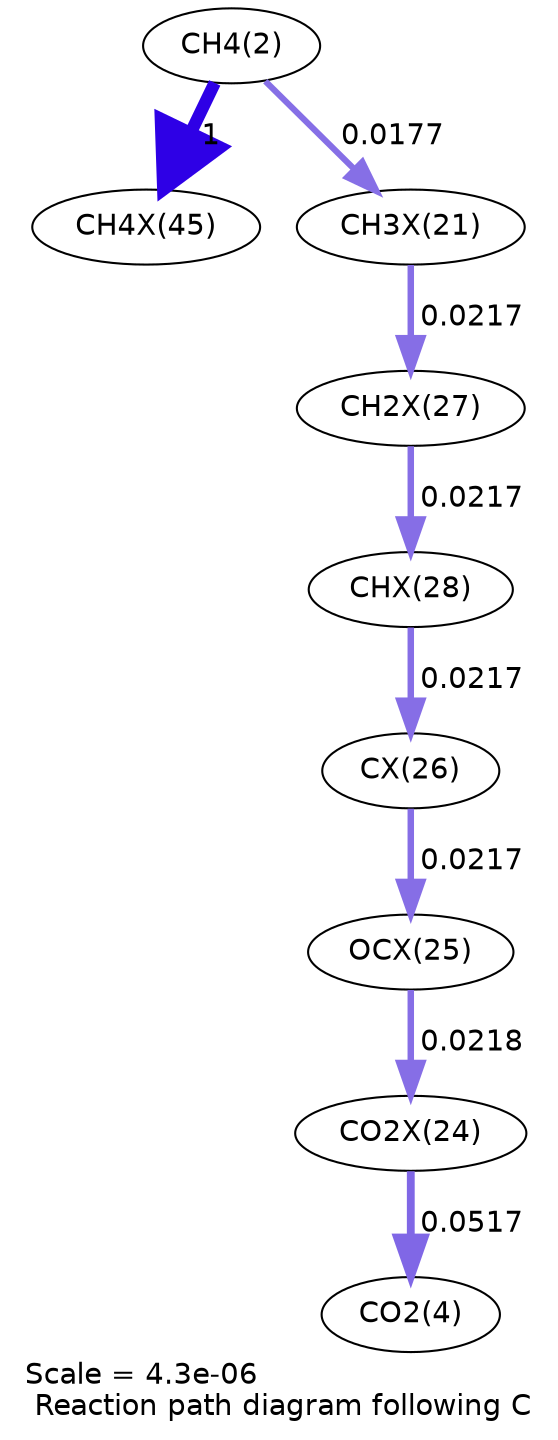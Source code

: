 digraph reaction_paths {
center=1;
s4 -> s47[fontname="Helvetica", penwidth=6, arrowsize=3, color="0.7, 1.5, 0.9"
, label=" 1"];
s4 -> s39[fontname="Helvetica", penwidth=2.95, arrowsize=1.48, color="0.7, 0.518, 0.9"
, label=" 0.0177"];
s39 -> s45[fontname="Helvetica", penwidth=3.11, arrowsize=1.55, color="0.7, 0.522, 0.9"
, label=" 0.0217"];
s45 -> s46[fontname="Helvetica", penwidth=3.11, arrowsize=1.55, color="0.7, 0.522, 0.9"
, label=" 0.0217"];
s46 -> s44[fontname="Helvetica", penwidth=3.11, arrowsize=1.55, color="0.7, 0.522, 0.9"
, label=" 0.0217"];
s44 -> s43[fontname="Helvetica", penwidth=3.11, arrowsize=1.55, color="0.7, 0.522, 0.9"
, label=" 0.0217"];
s43 -> s42[fontname="Helvetica", penwidth=3.11, arrowsize=1.56, color="0.7, 0.522, 0.9"
, label=" 0.0218"];
s42 -> s6[fontname="Helvetica", penwidth=3.76, arrowsize=1.88, color="0.7, 0.552, 0.9"
, label=" 0.0517"];
s4 [ fontname="Helvetica", label="CH4(2)"];
s6 [ fontname="Helvetica", label="CO2(4)"];
s39 [ fontname="Helvetica", label="CH3X(21)"];
s42 [ fontname="Helvetica", label="CO2X(24)"];
s43 [ fontname="Helvetica", label="OCX(25)"];
s44 [ fontname="Helvetica", label="CX(26)"];
s45 [ fontname="Helvetica", label="CH2X(27)"];
s46 [ fontname="Helvetica", label="CHX(28)"];
s47 [ fontname="Helvetica", label="CH4X(45)"];
 label = "Scale = 4.3e-06\l Reaction path diagram following C";
 fontname = "Helvetica";
}
